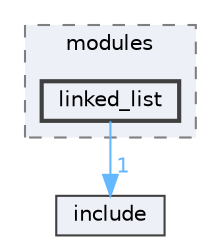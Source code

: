 digraph "linked_list"
{
 // INTERACTIVE_SVG=YES
 // LATEX_PDF_SIZE
  bgcolor="transparent";
  edge [fontname=Helvetica,fontsize=10,labelfontname=Helvetica,labelfontsize=10];
  node [fontname=Helvetica,fontsize=10,shape=box,height=0.2,width=0.4];
  compound=true
  subgraph clusterdir_ddb4d7e95cc2d6c8e1ade10a20d7247d {
    graph [ bgcolor="#edf0f7", pencolor="grey50", label="modules", fontname=Helvetica,fontsize=10 style="filled,dashed", URL="dir_ddb4d7e95cc2d6c8e1ade10a20d7247d.html",tooltip=""]
  dir_b832b26a1c7536529ec93a4bb461977a [label="linked_list", fillcolor="#edf0f7", color="grey25", style="filled,bold", URL="dir_b832b26a1c7536529ec93a4bb461977a.html",tooltip=""];
  }
  dir_d44c64559bbebec7f509842c48db8b23 [label="include", fillcolor="#edf0f7", color="grey25", style="filled", URL="dir_d44c64559bbebec7f509842c48db8b23.html",tooltip=""];
  dir_b832b26a1c7536529ec93a4bb461977a->dir_d44c64559bbebec7f509842c48db8b23 [headlabel="1", labeldistance=1.5 headhref="dir_000004_000003.html" href="dir_000004_000003.html" color="steelblue1" fontcolor="steelblue1"];
}
